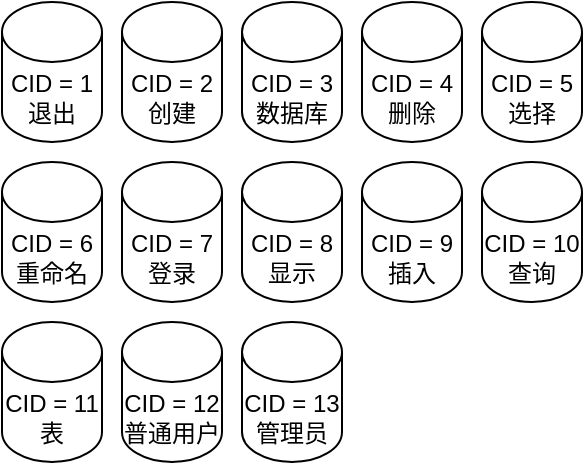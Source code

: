 <mxfile>
    <diagram id="-85QABgI4HXADbrfDYne" name="第 1 页">
        <mxGraphModel dx="-817" dy="-1331" grid="1" gridSize="10" guides="1" tooltips="1" connect="1" arrows="1" fold="1" page="1" pageScale="1" pageWidth="1169" pageHeight="827" math="0" shadow="0">
            <root>
                <mxCell id="0"/>
                <mxCell id="1" parent="0"/>
                <mxCell id="2" value="CID = 1&lt;br&gt;退出" style="shape=cylinder3;whiteSpace=wrap;html=1;boundedLbl=1;backgroundOutline=1;size=15;" vertex="1" parent="1">
                    <mxGeometry x="1630" y="2150" width="50" height="70" as="geometry"/>
                </mxCell>
                <mxCell id="3" value="CID = 2&lt;br&gt;创建" style="shape=cylinder3;whiteSpace=wrap;html=1;boundedLbl=1;backgroundOutline=1;size=15;" vertex="1" parent="1">
                    <mxGeometry x="1690" y="2150" width="50" height="70" as="geometry"/>
                </mxCell>
                <mxCell id="4" value="CID = 3&lt;br&gt;数据库" style="shape=cylinder3;whiteSpace=wrap;html=1;boundedLbl=1;backgroundOutline=1;size=15;" vertex="1" parent="1">
                    <mxGeometry x="1750" y="2150" width="50" height="70" as="geometry"/>
                </mxCell>
                <mxCell id="5" value="CID = 4&lt;br&gt;删除" style="shape=cylinder3;whiteSpace=wrap;html=1;boundedLbl=1;backgroundOutline=1;size=15;" vertex="1" parent="1">
                    <mxGeometry x="1810" y="2150" width="50" height="70" as="geometry"/>
                </mxCell>
                <mxCell id="6" value="CID = 5&lt;br&gt;选择" style="shape=cylinder3;whiteSpace=wrap;html=1;boundedLbl=1;backgroundOutline=1;size=15;" vertex="1" parent="1">
                    <mxGeometry x="1870" y="2150" width="50" height="70" as="geometry"/>
                </mxCell>
                <mxCell id="7" value="CID = 6&lt;br&gt;重命名" style="shape=cylinder3;whiteSpace=wrap;html=1;boundedLbl=1;backgroundOutline=1;size=15;" vertex="1" parent="1">
                    <mxGeometry x="1630" y="2230" width="50" height="70" as="geometry"/>
                </mxCell>
                <mxCell id="8" value="CID = 7&lt;br&gt;登录" style="shape=cylinder3;whiteSpace=wrap;html=1;boundedLbl=1;backgroundOutline=1;size=15;" vertex="1" parent="1">
                    <mxGeometry x="1690" y="2230" width="50" height="70" as="geometry"/>
                </mxCell>
                <mxCell id="9" value="CID = 8&lt;br&gt;显示" style="shape=cylinder3;whiteSpace=wrap;html=1;boundedLbl=1;backgroundOutline=1;size=15;" vertex="1" parent="1">
                    <mxGeometry x="1750" y="2230" width="50" height="70" as="geometry"/>
                </mxCell>
                <mxCell id="10" value="CID = 9&lt;br&gt;插入" style="shape=cylinder3;whiteSpace=wrap;html=1;boundedLbl=1;backgroundOutline=1;size=15;" vertex="1" parent="1">
                    <mxGeometry x="1810" y="2230" width="50" height="70" as="geometry"/>
                </mxCell>
                <mxCell id="11" value="CID = 10&lt;br&gt;查询" style="shape=cylinder3;whiteSpace=wrap;html=1;boundedLbl=1;backgroundOutline=1;size=15;" vertex="1" parent="1">
                    <mxGeometry x="1870" y="2230" width="50" height="70" as="geometry"/>
                </mxCell>
                <mxCell id="13" value="CID = 11&lt;br&gt;表" style="shape=cylinder3;whiteSpace=wrap;html=1;boundedLbl=1;backgroundOutline=1;size=15;" vertex="1" parent="1">
                    <mxGeometry x="1630" y="2310" width="50" height="70" as="geometry"/>
                </mxCell>
                <mxCell id="14" value="CID = 12&lt;br&gt;普通用户" style="shape=cylinder3;whiteSpace=wrap;html=1;boundedLbl=1;backgroundOutline=1;size=15;" vertex="1" parent="1">
                    <mxGeometry x="1690" y="2310" width="50" height="70" as="geometry"/>
                </mxCell>
                <mxCell id="15" value="CID = 13&lt;br&gt;管理员" style="shape=cylinder3;whiteSpace=wrap;html=1;boundedLbl=1;backgroundOutline=1;size=15;" vertex="1" parent="1">
                    <mxGeometry x="1750" y="2310" width="50" height="70" as="geometry"/>
                </mxCell>
            </root>
        </mxGraphModel>
    </diagram>
</mxfile>